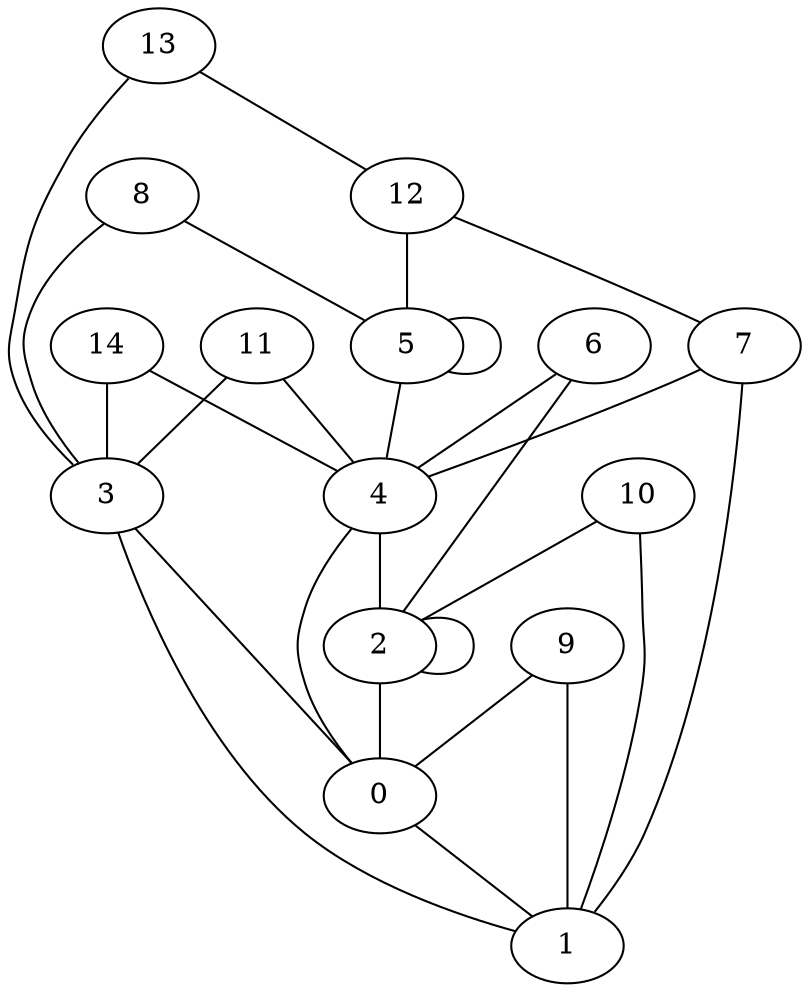 graph G {
    "6" -- "4";
    "13" -- "12";
    "13" -- "3";
    "2" -- "0";
    "2" -- "2";
    "3" -- "1";
    "9" -- "1";
    "5" -- "4";
    "14" -- "4";
    "11" -- "4";
    "12" -- "5";
    "0" -- "1";
    "4" -- "2";
    "4" -- "0";
    "10" -- "2";
    "12" -- "7";
    "7" -- "4";
    "11" -- "3";
    "8" -- "3";
    "5" -- "5";
    "14" -- "3";
    "8" -- "5";
    "3" -- "0";
    "9" -- "0";
    "7" -- "1";
    "6" -- "2";
    "10" -- "1";
}
